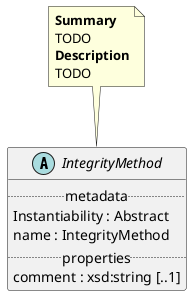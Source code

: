@startuml
abstract IntegrityMethod {
.. metadata ..
    Instantiability : Abstract
    name : IntegrityMethod
.. properties ..
    comment : xsd:string [..1]
}
note top of IntegrityMethod
<b>Summary</b>
TODO
<b>Description</b>
TODO
end note
@enduml
